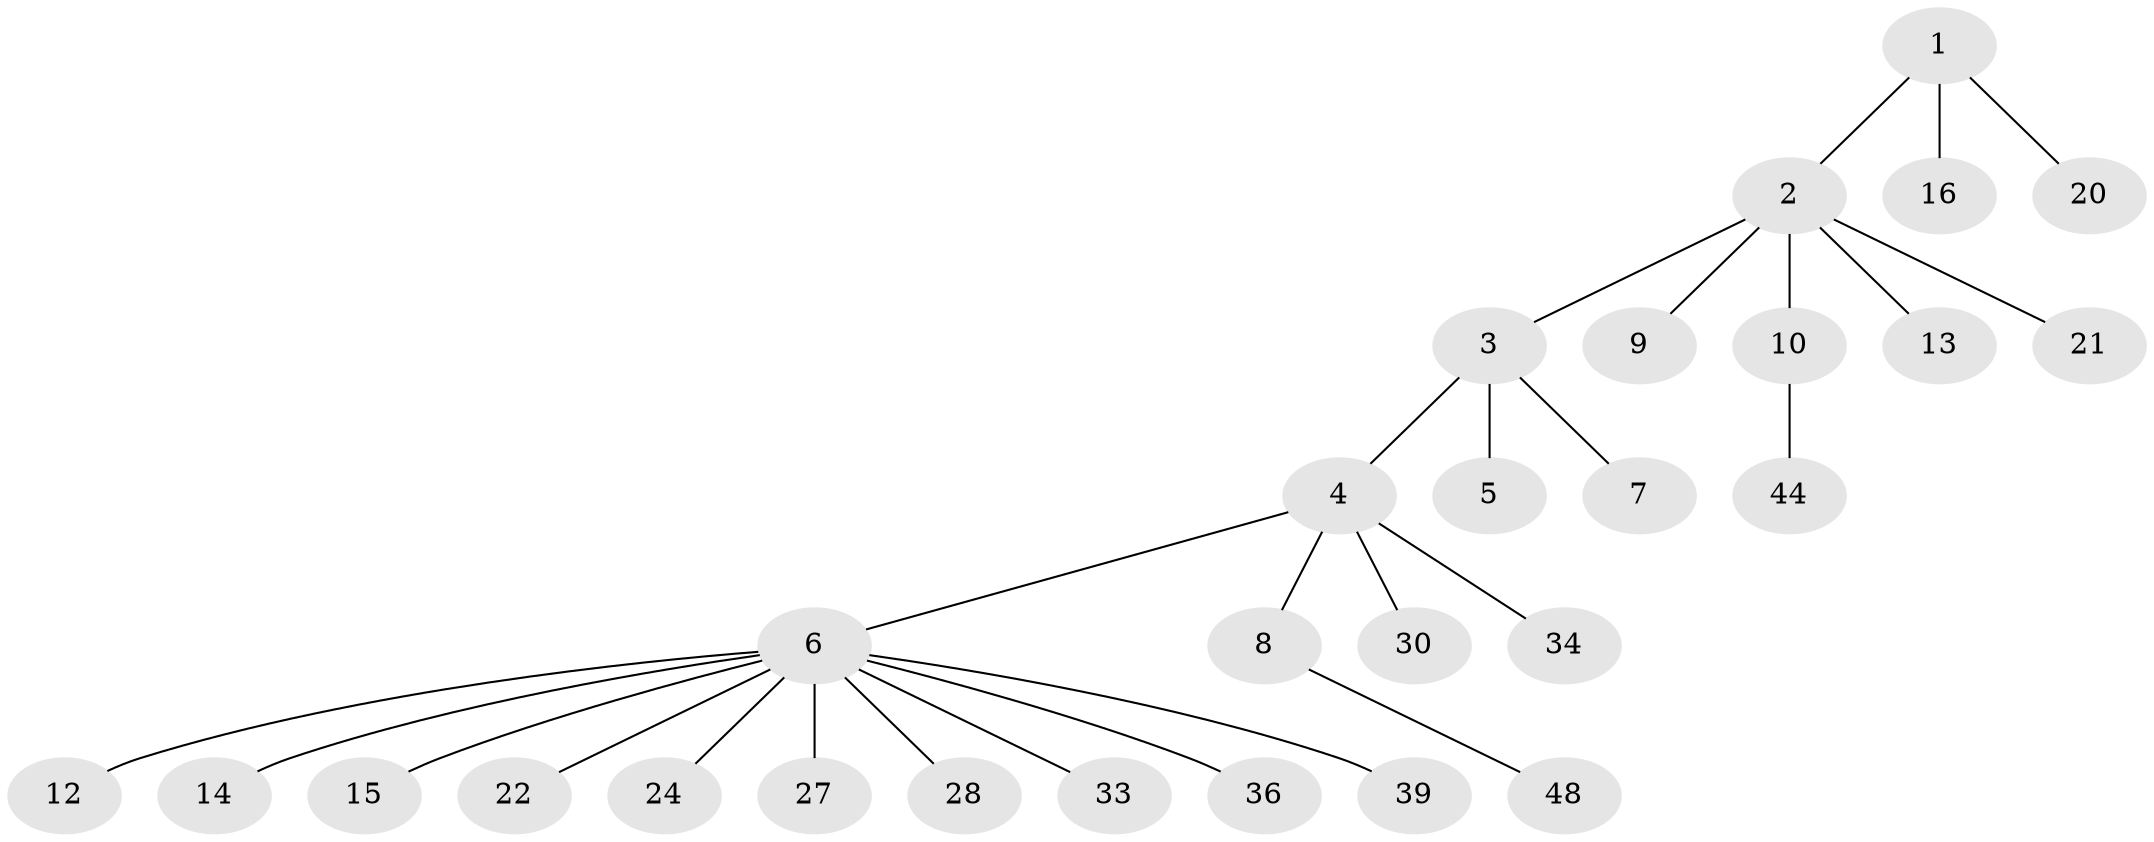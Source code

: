 // original degree distribution, {9: 0.017857142857142856, 6: 0.03571428571428571, 5: 0.017857142857142856, 1: 0.625, 11: 0.017857142857142856, 2: 0.19642857142857142, 3: 0.07142857142857142, 4: 0.017857142857142856}
// Generated by graph-tools (version 1.1) at 2025/14/03/09/25 04:14:38]
// undirected, 28 vertices, 27 edges
graph export_dot {
graph [start="1"]
  node [color=gray90,style=filled];
  1 [super="+19+11+25+31+32+56"];
  2;
  3 [super="+18+38"];
  4;
  5;
  6;
  7;
  8;
  9;
  10;
  12 [super="+23+17"];
  13 [super="+42"];
  14 [super="+35"];
  15 [super="+43"];
  16;
  20;
  21 [super="+29+26"];
  22 [super="+41"];
  24 [super="+45"];
  27;
  28;
  30 [super="+50+51"];
  33 [super="+52"];
  34 [super="+37+53"];
  36;
  39;
  44;
  48;
  1 -- 2;
  1 -- 16;
  1 -- 20;
  2 -- 3;
  2 -- 9;
  2 -- 10;
  2 -- 13;
  2 -- 21;
  3 -- 4;
  3 -- 5;
  3 -- 7;
  4 -- 6;
  4 -- 8;
  4 -- 30;
  4 -- 34;
  6 -- 12;
  6 -- 14;
  6 -- 15;
  6 -- 22;
  6 -- 24;
  6 -- 27;
  6 -- 28;
  6 -- 33;
  6 -- 36;
  6 -- 39;
  8 -- 48;
  10 -- 44;
}
